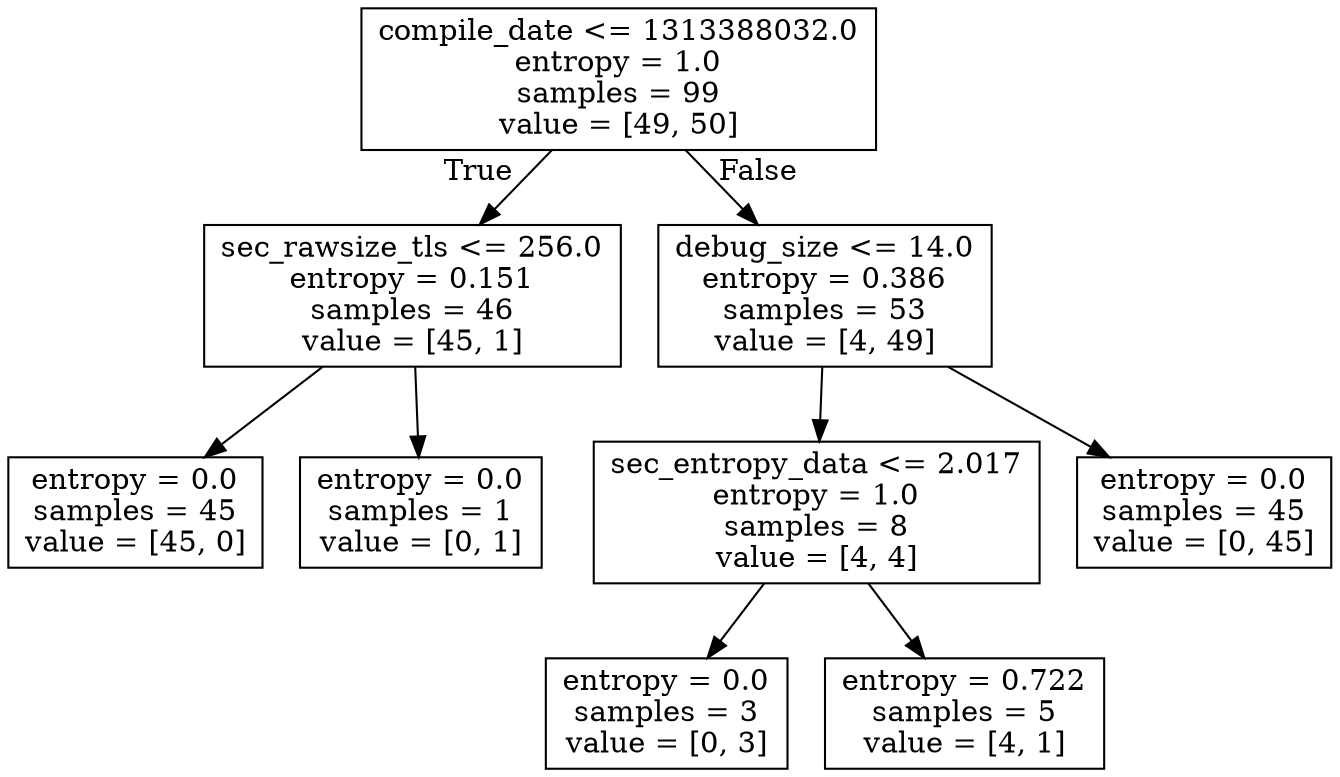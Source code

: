 digraph Tree {
node [shape=box] ;
0 [label="compile_date <= 1313388032.0\nentropy = 1.0\nsamples = 99\nvalue = [49, 50]"] ;
1 [label="sec_rawsize_tls <= 256.0\nentropy = 0.151\nsamples = 46\nvalue = [45, 1]"] ;
0 -> 1 [labeldistance=2.5, labelangle=45, headlabel="True"] ;
2 [label="entropy = 0.0\nsamples = 45\nvalue = [45, 0]"] ;
1 -> 2 ;
3 [label="entropy = 0.0\nsamples = 1\nvalue = [0, 1]"] ;
1 -> 3 ;
4 [label="debug_size <= 14.0\nentropy = 0.386\nsamples = 53\nvalue = [4, 49]"] ;
0 -> 4 [labeldistance=2.5, labelangle=-45, headlabel="False"] ;
5 [label="sec_entropy_data <= 2.017\nentropy = 1.0\nsamples = 8\nvalue = [4, 4]"] ;
4 -> 5 ;
6 [label="entropy = 0.0\nsamples = 3\nvalue = [0, 3]"] ;
5 -> 6 ;
7 [label="entropy = 0.722\nsamples = 5\nvalue = [4, 1]"] ;
5 -> 7 ;
8 [label="entropy = 0.0\nsamples = 45\nvalue = [0, 45]"] ;
4 -> 8 ;
}